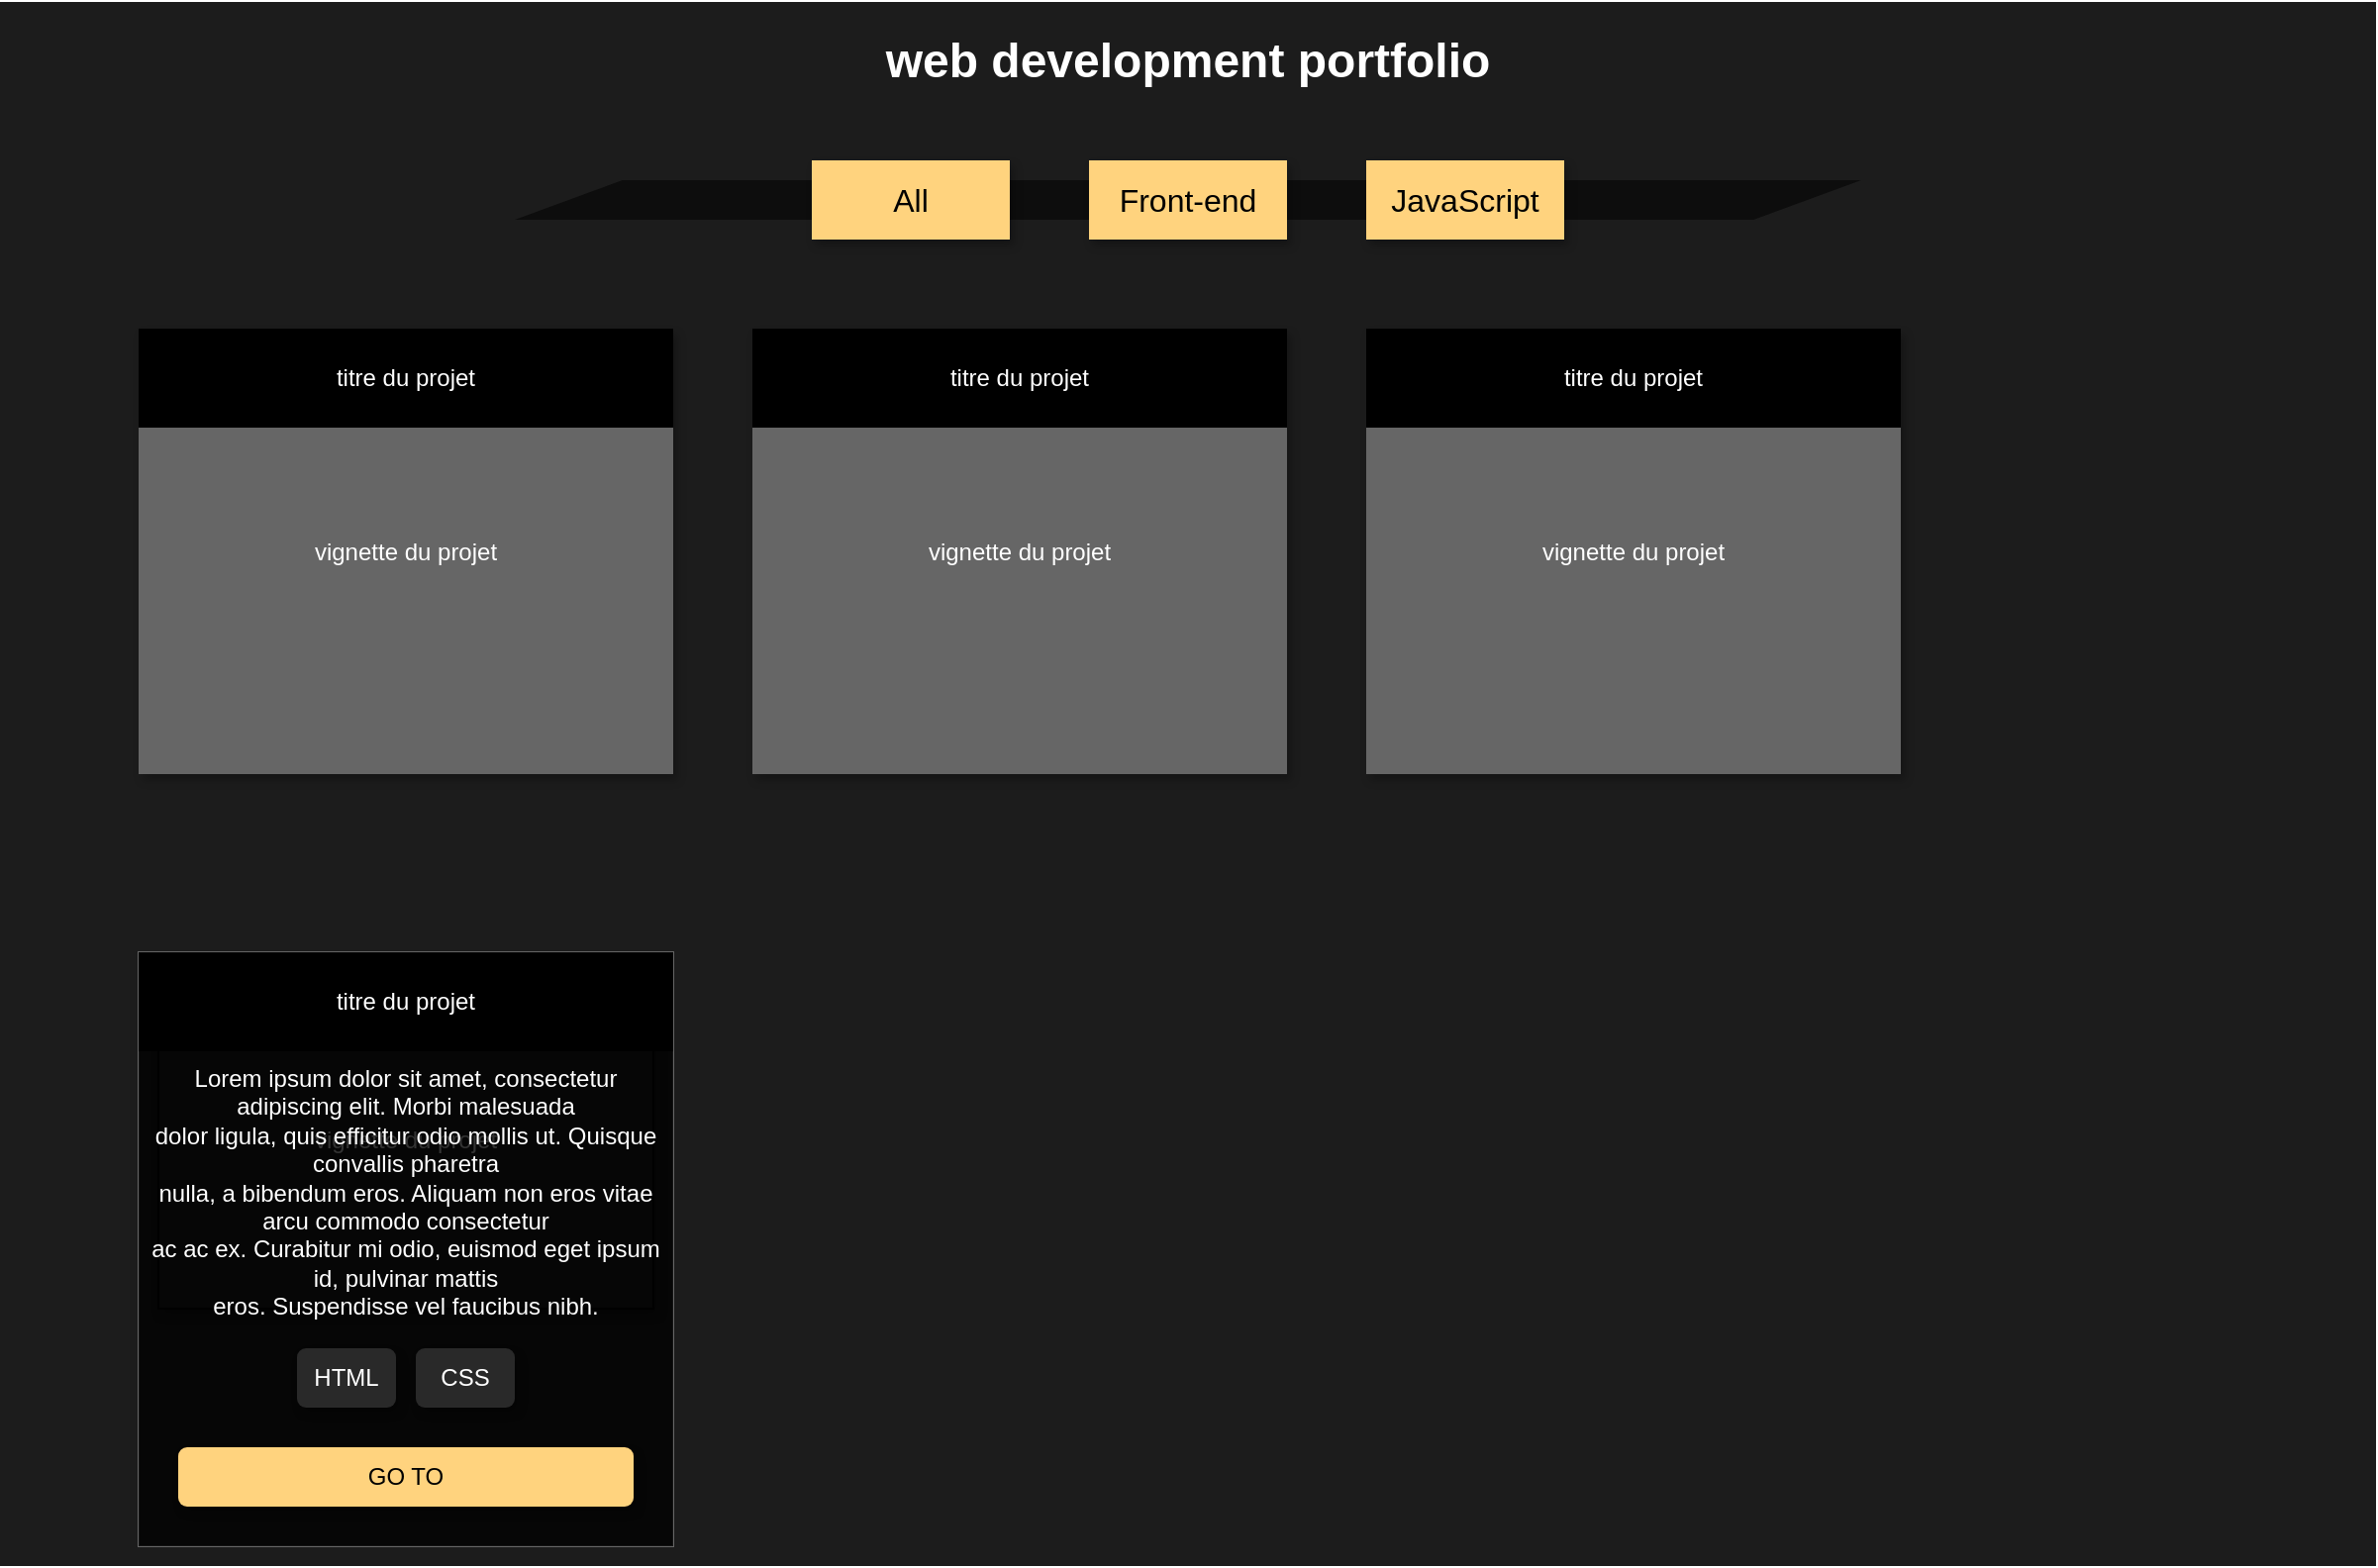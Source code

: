 <mxfile version="13.4.9" type="github"><diagram id="xyDMFnDH5_Ruq-ejm_8C" name="Page-1"><mxGraphModel dx="1422" dy="791" grid="1" gridSize="10" guides="1" tooltips="1" connect="1" arrows="1" fold="1" page="1" pageScale="1" pageWidth="827" pageHeight="1169" math="0" shadow="0"><root><mxCell id="0"/><mxCell id="1" parent="0"/><mxCell id="aDUa33SQ0H42RZKdNBoK-16" value="" style="rounded=0;whiteSpace=wrap;html=1;labelBackgroundColor=none;fontFamily=Helvetica;strokeOpacity=100;fillOpacity=100;strokeColor=none;fillColor=#1c1c1c;" vertex="1" parent="1"><mxGeometry width="1200" height="790" as="geometry"/></mxCell><mxCell id="aDUa33SQ0H42RZKdNBoK-5" value="&lt;h1&gt;web development portfolio&lt;/h1&gt;" style="shape=card;whiteSpace=wrap;html=1;size=0;fontFamily=Helvetica;strokeColor=none;fillColor=#1c1c1c;fontColor=#FFFFFF;" vertex="1" parent="1"><mxGeometry width="1200" height="60" as="geometry"/></mxCell><mxCell id="aDUa33SQ0H42RZKdNBoK-18" value="vignette du projet" style="rounded=0;whiteSpace=wrap;html=1;labelBackgroundColor=none;fontFamily=Helvetica;fontColor=#FFFFFF;glass=0;sketch=0;shadow=1;strokeColor=none;fillColor=#666666;" vertex="1" parent="1"><mxGeometry x="70" y="165" width="270" height="225" as="geometry"/></mxCell><mxCell id="aDUa33SQ0H42RZKdNBoK-19" value="titre du projet" style="rounded=0;whiteSpace=wrap;html=1;labelBackgroundColor=none;fontFamily=Helvetica;fontColor=#FFFFFF;strokeColor=none;fillColor=#000000;" vertex="1" parent="1"><mxGeometry x="70" y="165" width="270" height="50" as="geometry"/></mxCell><mxCell id="aDUa33SQ0H42RZKdNBoK-25" value="" style="rounded=0;whiteSpace=wrap;html=1;labelBackgroundColor=none;strokeColor=#666666;fontFamily=Helvetica;fontColor=#333333;fillColor=#1c1c1c;" vertex="1" parent="1"><mxGeometry x="70" y="480" width="270" height="300" as="geometry"/></mxCell><mxCell id="aDUa33SQ0H42RZKdNBoK-26" value="vignette du projet" style="rounded=0;whiteSpace=wrap;html=1;labelBackgroundColor=none;fillColor=#1c1c1c;fontFamily=Helvetica;fontColor=#FFFFFF;glass=0;sketch=0;shadow=1;" vertex="1" parent="1"><mxGeometry x="80" y="490" width="250" height="170" as="geometry"/></mxCell><mxCell id="aDUa33SQ0H42RZKdNBoK-29" value="&lt;div&gt;Lorem ipsum dolor sit amet, consectetur adipiscing elit. Morbi malesuada&lt;br&gt; dolor ligula, quis efficitur odio mollis ut. Quisque convallis pharetra&lt;br&gt; nulla, a bibendum eros. Aliquam non eros vitae arcu commodo consectetur&lt;br&gt; ac ac ex. Curabitur mi odio, euismod eget ipsum id, pulvinar mattis &lt;br&gt;eros. Suspendisse vel faucibus nibh. &lt;br&gt;&lt;/div&gt;" style="rounded=0;whiteSpace=wrap;html=1;labelBackgroundColor=none;fontFamily=Helvetica;fillColor=#000000;fillOpacity=80;verticalAlign=top;strokeColor=none;fontColor=#FFFFFF;" vertex="1" parent="1"><mxGeometry x="70" y="530" width="270" height="250" as="geometry"/></mxCell><mxCell id="aDUa33SQ0H42RZKdNBoK-28" value="titre du projet" style="rounded=0;whiteSpace=wrap;html=1;labelBackgroundColor=none;fontFamily=Helvetica;fontColor=#FFFFFF;strokeColor=none;fillColor=#000000;" vertex="1" parent="1"><mxGeometry x="70" y="480" width="270" height="50" as="geometry"/></mxCell><mxCell id="aDUa33SQ0H42RZKdNBoK-31" value="HTML" style="rounded=1;whiteSpace=wrap;html=1;labelBackgroundColor=none;fontFamily=Helvetica;fontColor=#FFFFFF;shadow=1;fillColor=#292929;strokeColor=none;" vertex="1" parent="1"><mxGeometry x="150" y="680" width="50" height="30" as="geometry"/></mxCell><mxCell id="aDUa33SQ0H42RZKdNBoK-32" value="CSS" style="rounded=1;whiteSpace=wrap;html=1;labelBackgroundColor=none;fontFamily=Helvetica;fontColor=#FFFFFF;shadow=1;strokeColor=none;fillColor=#292929;" vertex="1" parent="1"><mxGeometry x="210" y="680" width="50" height="30" as="geometry"/></mxCell><mxCell id="aDUa33SQ0H42RZKdNBoK-33" value="GO TO" style="rounded=1;whiteSpace=wrap;html=1;labelBackgroundColor=none;fontFamily=Helvetica;shadow=1;strokeColor=none;fillColor=#FFD37E;" vertex="1" parent="1"><mxGeometry x="90" y="730" width="230" height="30" as="geometry"/></mxCell><mxCell id="aDUa33SQ0H42RZKdNBoK-39" value="vignette du projet" style="rounded=0;whiteSpace=wrap;html=1;labelBackgroundColor=none;fontFamily=Helvetica;fontColor=#FFFFFF;glass=0;sketch=0;shadow=1;strokeColor=none;fillColor=#666666;" vertex="1" parent="1"><mxGeometry x="380" y="165" width="270" height="225" as="geometry"/></mxCell><mxCell id="aDUa33SQ0H42RZKdNBoK-40" value="titre du projet" style="rounded=0;whiteSpace=wrap;html=1;labelBackgroundColor=none;fontFamily=Helvetica;fontColor=#FFFFFF;strokeColor=none;fillColor=#000000;" vertex="1" parent="1"><mxGeometry x="380" y="165" width="270" height="50" as="geometry"/></mxCell><mxCell id="aDUa33SQ0H42RZKdNBoK-44" value="vignette du projet" style="rounded=0;whiteSpace=wrap;html=1;labelBackgroundColor=none;fontFamily=Helvetica;fontColor=#FFFFFF;glass=0;sketch=0;shadow=1;strokeColor=none;fillColor=#666666;" vertex="1" parent="1"><mxGeometry x="690" y="165" width="270" height="225" as="geometry"/></mxCell><mxCell id="aDUa33SQ0H42RZKdNBoK-45" value="titre du projet" style="rounded=0;whiteSpace=wrap;html=1;labelBackgroundColor=none;fontFamily=Helvetica;fontColor=#FFFFFF;strokeColor=none;fillColor=#000000;" vertex="1" parent="1"><mxGeometry x="690" y="165" width="270" height="50" as="geometry"/></mxCell><mxCell id="aDUa33SQ0H42RZKdNBoK-48" value="" style="shape=parallelogram;html=1;strokeWidth=2;perimeter=parallelogramPerimeter;whiteSpace=wrap;rounded=1;arcSize=0;size=0.08;shadow=0;glass=0;labelBackgroundColor=none;sketch=0;fontFamily=Helvetica;fontSize=16;fontColor=#ffffff;strokeColor=none;fillColor=#0D0D0D;" vertex="1" parent="1"><mxGeometry x="260" y="90" width="680" height="20" as="geometry"/></mxCell><mxCell id="aDUa33SQ0H42RZKdNBoK-49" value="Front-end" style="rounded=0;whiteSpace=wrap;html=1;shadow=1;glass=0;labelBackgroundColor=none;sketch=0;gradientColor=none;fontFamily=Helvetica;fontSize=16;fontColor=#000000;strokeColor=none;fillColor=#FFD37E;" vertex="1" parent="1"><mxGeometry x="550" y="80" width="100" height="40" as="geometry"/></mxCell><mxCell id="aDUa33SQ0H42RZKdNBoK-50" value="&lt;div&gt;All&lt;/div&gt;" style="rounded=0;whiteSpace=wrap;html=1;shadow=1;glass=0;labelBackgroundColor=none;sketch=0;gradientColor=none;fontFamily=Helvetica;fontSize=16;fontColor=#000000;strokeColor=none;fillColor=#FFD37E;" vertex="1" parent="1"><mxGeometry x="410" y="80" width="100" height="40" as="geometry"/></mxCell><mxCell id="aDUa33SQ0H42RZKdNBoK-51" value="JavaScript" style="rounded=0;whiteSpace=wrap;html=1;shadow=1;glass=0;labelBackgroundColor=none;sketch=0;gradientColor=none;fontFamily=Helvetica;fontSize=16;fontColor=#000000;strokeColor=none;fillColor=#FFD37E;" vertex="1" parent="1"><mxGeometry x="690" y="80" width="100" height="40" as="geometry"/></mxCell></root></mxGraphModel></diagram></mxfile>